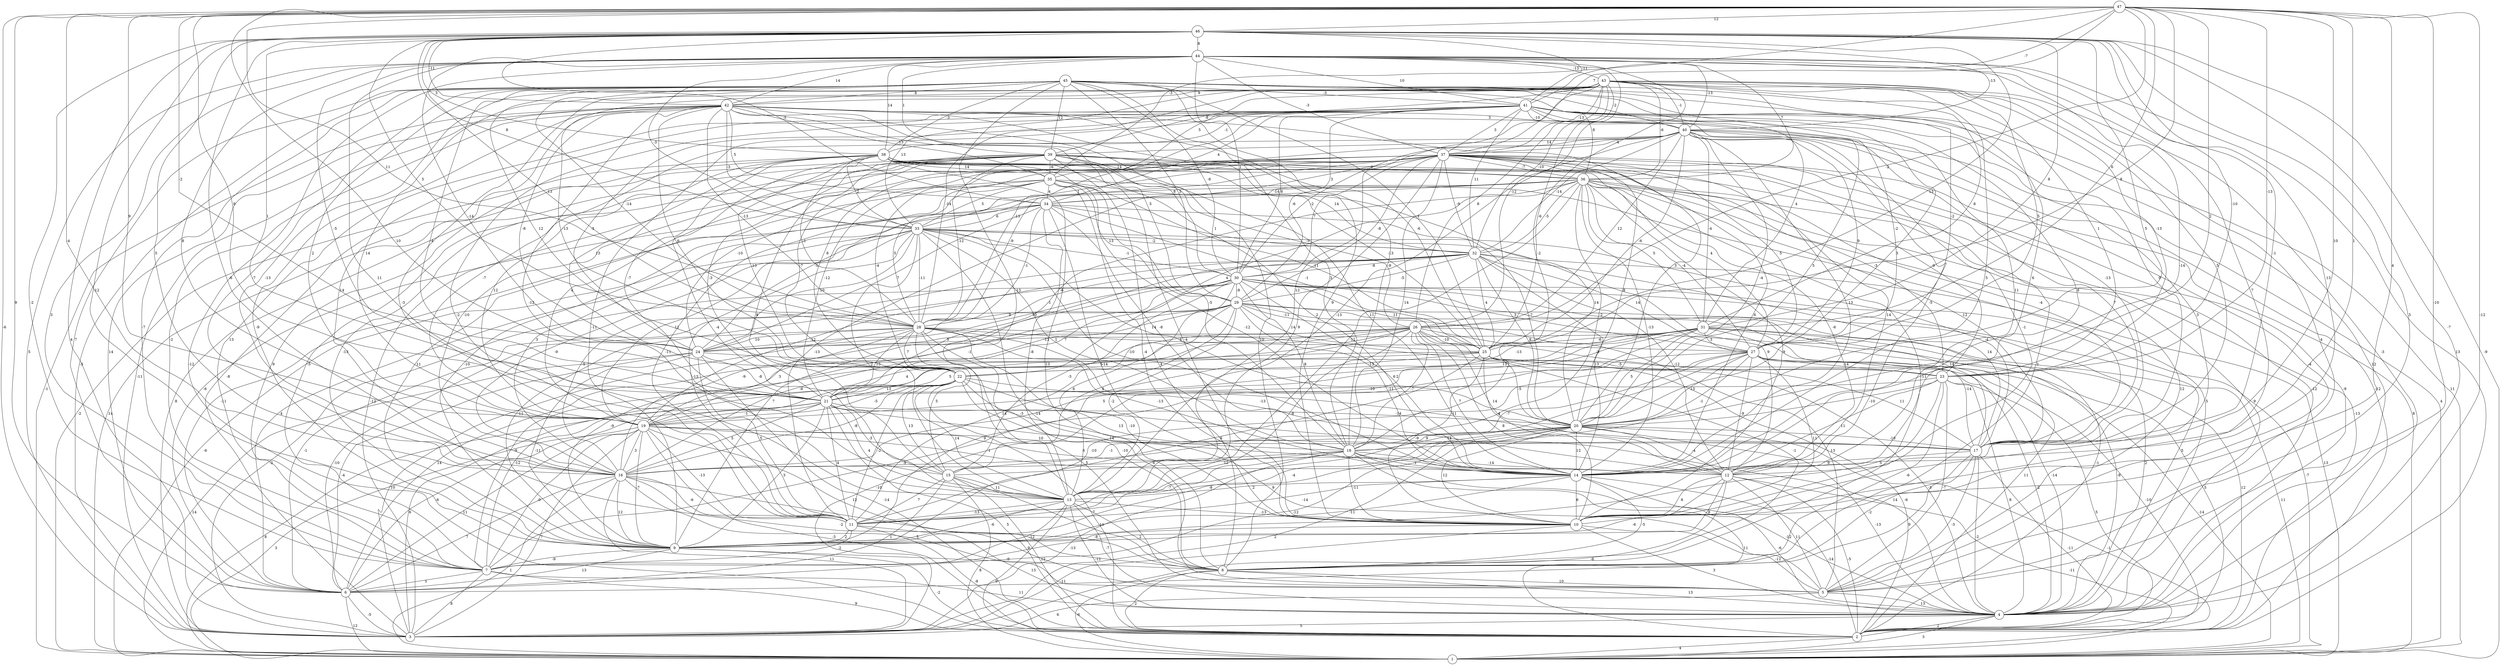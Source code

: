 graph { 
	 fontname="Helvetica,Arial,sans-serif" 
	 node [shape = circle]; 
	 47 -- 3 [label = "-6"];
	 47 -- 4 [label = "-12"];
	 47 -- 5 [label = "-10"];
	 47 -- 6 [label = "9"];
	 47 -- 10 [label = "4"];
	 47 -- 12 [label = "1"];
	 47 -- 14 [label = "10"];
	 47 -- 15 [label = "10"];
	 47 -- 16 [label = "-4"];
	 47 -- 19 [label = "9"];
	 47 -- 20 [label = "2"];
	 47 -- 21 [label = "8"];
	 47 -- 23 [label = "-13"];
	 47 -- 24 [label = "-2"];
	 47 -- 25 [label = "8"];
	 47 -- 26 [label = "-2"];
	 47 -- 28 [label = "11"];
	 47 -- 31 [label = "6"];
	 47 -- 35 [label = "-3"];
	 47 -- 37 [label = "7"];
	 47 -- 41 [label = "-7"];
	 47 -- 46 [label = "12"];
	 46 -- 1 [label = "-9"];
	 46 -- 3 [label = "4"];
	 46 -- 4 [label = "-7"];
	 46 -- 5 [label = "3"];
	 46 -- 7 [label = "-2"];
	 46 -- 9 [label = "-12"];
	 46 -- 10 [label = "13"];
	 46 -- 11 [label = "-6"];
	 46 -- 16 [label = "5"];
	 46 -- 20 [label = "5"];
	 46 -- 21 [label = "1"];
	 46 -- 23 [label = "-10"];
	 46 -- 25 [label = "13"];
	 46 -- 28 [label = "5"];
	 46 -- 31 [label = "8"];
	 46 -- 33 [label = "8"];
	 46 -- 34 [label = "-5"];
	 46 -- 38 [label = "3"];
	 46 -- 40 [label = "-13"];
	 46 -- 41 [label = "-11"];
	 46 -- 42 [label = "-11"];
	 46 -- 44 [label = "8"];
	 45 -- 2 [label = "-12"];
	 45 -- 3 [label = "-5"];
	 45 -- 6 [label = "7"];
	 45 -- 7 [label = "-7"];
	 45 -- 10 [label = "9"];
	 45 -- 12 [label = "6"];
	 45 -- 13 [label = "-13"];
	 45 -- 16 [label = "-7"];
	 45 -- 18 [label = "-9"];
	 45 -- 19 [label = "2"];
	 45 -- 20 [label = "3"];
	 45 -- 21 [label = "-4"];
	 45 -- 22 [label = "12"];
	 45 -- 23 [label = "1"];
	 45 -- 25 [label = "1"];
	 45 -- 27 [label = "-2"];
	 45 -- 28 [label = "-14"];
	 45 -- 29 [label = "3"];
	 45 -- 30 [label = "-8"];
	 45 -- 31 [label = "4"];
	 45 -- 36 [label = "8"];
	 45 -- 38 [label = "-3"];
	 45 -- 39 [label = "12"];
	 45 -- 40 [label = "-2"];
	 45 -- 41 [label = "-3"];
	 45 -- 42 [label = "8"];
	 44 -- 2 [label = "13"];
	 44 -- 3 [label = "5"];
	 44 -- 7 [label = "3"];
	 44 -- 10 [label = "7"];
	 44 -- 13 [label = "11"];
	 44 -- 14 [label = "-14"];
	 44 -- 17 [label = "-1"];
	 44 -- 18 [label = "-2"];
	 44 -- 19 [label = "8"];
	 44 -- 21 [label = "-5"];
	 44 -- 22 [label = "-14"];
	 44 -- 26 [label = "-12"];
	 44 -- 28 [label = "13"];
	 44 -- 30 [label = "1"];
	 44 -- 33 [label = "-3"];
	 44 -- 36 [label = "7"];
	 44 -- 37 [label = "-3"];
	 44 -- 38 [label = "14"];
	 44 -- 39 [label = "1"];
	 44 -- 40 [label = "-13"];
	 44 -- 41 [label = "10"];
	 44 -- 42 [label = "14"];
	 44 -- 43 [label = "-13"];
	 43 -- 4 [label = "-3"];
	 43 -- 5 [label = "4"];
	 43 -- 11 [label = "-3"];
	 43 -- 13 [label = "12"];
	 43 -- 14 [label = "5"];
	 43 -- 16 [label = "-13"];
	 43 -- 17 [label = "5"];
	 43 -- 19 [label = "14"];
	 43 -- 22 [label = "-13"];
	 43 -- 23 [label = "-13"];
	 43 -- 25 [label = "-6"];
	 43 -- 26 [label = "8"];
	 43 -- 27 [label = "5"];
	 43 -- 28 [label = "-14"];
	 43 -- 31 [label = "8"];
	 43 -- 32 [label = "-10"];
	 43 -- 33 [label = "13"];
	 43 -- 35 [label = "5"];
	 43 -- 36 [label = "-6"];
	 43 -- 37 [label = "-13"];
	 43 -- 39 [label = "-8"];
	 43 -- 40 [label = "-1"];
	 43 -- 42 [label = "9"];
	 42 -- 1 [label = "-1"];
	 42 -- 3 [label = "-11"];
	 42 -- 6 [label = "14"];
	 42 -- 7 [label = "-2"];
	 42 -- 8 [label = "10"];
	 42 -- 9 [label = "-9"];
	 42 -- 13 [label = "-12"];
	 42 -- 16 [label = "14"];
	 42 -- 17 [label = "-13"];
	 42 -- 18 [label = "3"];
	 42 -- 20 [label = "3"];
	 42 -- 22 [label = "6"];
	 42 -- 24 [label = "-8"];
	 42 -- 25 [label = "-6"];
	 42 -- 28 [label = "-13"];
	 42 -- 29 [label = "5"];
	 42 -- 30 [label = "8"];
	 42 -- 33 [label = "-3"];
	 42 -- 34 [label = "5"];
	 42 -- 35 [label = "-13"];
	 42 -- 40 [label = "3"];
	 41 -- 1 [label = "11"];
	 41 -- 3 [label = "-8"];
	 41 -- 4 [label = "12"];
	 41 -- 7 [label = "13"];
	 41 -- 9 [label = "-11"];
	 41 -- 10 [label = "3"];
	 41 -- 11 [label = "-2"];
	 41 -- 12 [label = "8"];
	 41 -- 14 [label = "11"];
	 41 -- 17 [label = "9"];
	 41 -- 20 [label = "5"];
	 41 -- 24 [label = "-3"];
	 41 -- 27 [label = "-2"];
	 41 -- 28 [label = "-13"];
	 41 -- 29 [label = "-6"];
	 41 -- 30 [label = "8"];
	 41 -- 32 [label = "11"];
	 41 -- 34 [label = "4"];
	 41 -- 37 [label = "3"];
	 41 -- 38 [label = "-1"];
	 41 -- 40 [label = "-10"];
	 40 -- 1 [label = "4"];
	 40 -- 2 [label = "-12"];
	 40 -- 5 [label = "-4"];
	 40 -- 10 [label = "-1"];
	 40 -- 12 [label = "-5"];
	 40 -- 13 [label = "-13"];
	 40 -- 14 [label = "13"];
	 40 -- 19 [label = "-7"];
	 40 -- 20 [label = "-4"];
	 40 -- 22 [label = "8"];
	 40 -- 25 [label = "-6"];
	 40 -- 26 [label = "12"];
	 40 -- 27 [label = "9"];
	 40 -- 30 [label = "-2"];
	 40 -- 31 [label = "-4"];
	 40 -- 32 [label = "-14"];
	 40 -- 37 [label = "-4"];
	 40 -- 39 [label = "14"];
	 39 -- 1 [label = "14"];
	 39 -- 3 [label = "8"];
	 39 -- 8 [label = "4"];
	 39 -- 9 [label = "-13"];
	 39 -- 10 [label = "-4"];
	 39 -- 14 [label = "11"];
	 39 -- 15 [label = "8"];
	 39 -- 16 [label = "-10"];
	 39 -- 21 [label = "-3"];
	 39 -- 22 [label = "-7"];
	 39 -- 25 [label = "-13"];
	 39 -- 26 [label = "-5"];
	 39 -- 28 [label = "-12"];
	 39 -- 32 [label = "14"];
	 39 -- 35 [label = "-6"];
	 39 -- 36 [label = "6"];
	 38 -- 1 [label = "-2"];
	 38 -- 4 [label = "-12"];
	 38 -- 7 [label = "9"];
	 38 -- 8 [label = "13"];
	 38 -- 13 [label = "-4"];
	 38 -- 14 [label = "2"];
	 38 -- 17 [label = "-4"];
	 38 -- 18 [label = "-5"];
	 38 -- 19 [label = "12"];
	 38 -- 21 [label = "-7"];
	 38 -- 22 [label = "13"];
	 38 -- 23 [label = "-3"];
	 38 -- 24 [label = "13"];
	 38 -- 27 [label = "4"];
	 38 -- 28 [label = "-1"];
	 38 -- 33 [label = "2"];
	 38 -- 35 [label = "14"];
	 38 -- 36 [label = "14"];
	 37 -- 1 [label = "8"];
	 37 -- 3 [label = "-12"];
	 37 -- 4 [label = "-9"];
	 37 -- 7 [label = "-5"];
	 37 -- 8 [label = "3"];
	 37 -- 12 [label = "14"];
	 37 -- 13 [label = "9"];
	 37 -- 14 [label = "6"];
	 37 -- 17 [label = "7"];
	 37 -- 18 [label = "14"];
	 37 -- 19 [label = "4"];
	 37 -- 20 [label = "8"];
	 37 -- 21 [label = "-12"];
	 37 -- 22 [label = "-4"];
	 37 -- 23 [label = "-9"];
	 37 -- 24 [label = "-10"];
	 37 -- 27 [label = "5"];
	 37 -- 28 [label = "-9"];
	 37 -- 29 [label = "-8"];
	 37 -- 30 [label = "7"];
	 37 -- 32 [label = "-9"];
	 37 -- 33 [label = "1"];
	 37 -- 34 [label = "3"];
	 37 -- 36 [label = "-7"];
	 36 -- 2 [label = "-13"];
	 36 -- 4 [label = "9"];
	 36 -- 5 [label = "12"];
	 36 -- 8 [label = "-11"];
	 36 -- 9 [label = "-10"];
	 36 -- 10 [label = "9"];
	 36 -- 11 [label = "-13"];
	 36 -- 12 [label = "-6"];
	 36 -- 13 [label = "-12"];
	 36 -- 14 [label = "-13"];
	 36 -- 17 [label = "12"];
	 36 -- 18 [label = "-2"];
	 36 -- 21 [label = "-6"];
	 36 -- 22 [label = "4"];
	 36 -- 24 [label = "-5"];
	 36 -- 27 [label = "-4"];
	 36 -- 31 [label = "5"];
	 36 -- 32 [label = "-5"];
	 36 -- 34 [label = "-14"];
	 35 -- 4 [label = "5"];
	 35 -- 6 [label = "-6"];
	 35 -- 9 [label = "11"];
	 35 -- 10 [label = "-4"];
	 35 -- 11 [label = "-11"];
	 35 -- 14 [label = "-12"];
	 35 -- 20 [label = "14"];
	 35 -- 25 [label = "11"];
	 35 -- 28 [label = "5"];
	 35 -- 29 [label = "13"];
	 35 -- 33 [label = "5"];
	 35 -- 34 [label = "4"];
	 34 -- 6 [label = "-11"];
	 34 -- 10 [label = "-14"];
	 34 -- 13 [label = "-8"];
	 34 -- 16 [label = "3"];
	 34 -- 18 [label = "-8"];
	 34 -- 20 [label = "-7"];
	 34 -- 24 [label = "7"];
	 34 -- 25 [label = "-1"];
	 34 -- 28 [label = "-1"];
	 34 -- 32 [label = "1"];
	 34 -- 33 [label = "6"];
	 33 -- 1 [label = "-6"];
	 33 -- 5 [label = "-14"];
	 33 -- 6 [label = "4"];
	 33 -- 11 [label = "-13"];
	 33 -- 12 [label = "9"];
	 33 -- 13 [label = "2"];
	 33 -- 14 [label = "-10"];
	 33 -- 16 [label = "-9"];
	 33 -- 17 [label = "-4"];
	 33 -- 18 [label = "1"];
	 33 -- 19 [label = "11"];
	 33 -- 20 [label = "14"];
	 33 -- 24 [label = "10"];
	 33 -- 28 [label = "-11"];
	 33 -- 30 [label = "-1"];
	 33 -- 32 [label = "-2"];
	 32 -- 1 [label = "13"];
	 32 -- 9 [label = "7"];
	 32 -- 12 [label = "-12"];
	 32 -- 14 [label = "13"];
	 32 -- 16 [label = "-5"];
	 32 -- 17 [label = "14"];
	 32 -- 19 [label = "-12"];
	 32 -- 20 [label = "8"];
	 32 -- 24 [label = "-1"];
	 32 -- 25 [label = "4"];
	 32 -- 27 [label = "14"];
	 32 -- 29 [label = "-5"];
	 32 -- 30 [label = "-8"];
	 31 -- 1 [label = "11"];
	 31 -- 2 [label = "12"];
	 31 -- 3 [label = "-10"];
	 31 -- 4 [label = "-8"];
	 31 -- 16 [label = "5"];
	 31 -- 17 [label = "-14"];
	 31 -- 19 [label = "6"];
	 31 -- 20 [label = "5"];
	 31 -- 21 [label = "13"];
	 31 -- 22 [label = "-13"];
	 31 -- 24 [label = "-13"];
	 31 -- 25 [label = "-6"];
	 31 -- 27 [label = "3"];
	 30 -- 1 [label = "-7"];
	 30 -- 2 [label = "-1"];
	 30 -- 3 [label = "-2"];
	 30 -- 4 [label = "5"];
	 30 -- 9 [label = "-11"];
	 30 -- 13 [label = "6"];
	 30 -- 14 [label = "2"];
	 30 -- 15 [label = "-3"];
	 30 -- 16 [label = "-9"];
	 30 -- 17 [label = "14"];
	 30 -- 18 [label = "8"];
	 30 -- 19 [label = "-1"];
	 30 -- 21 [label = "7"];
	 30 -- 24 [label = "10"];
	 30 -- 25 [label = "11"];
	 30 -- 27 [label = "3"];
	 30 -- 29 [label = "-8"];
	 29 -- 2 [label = "11"];
	 29 -- 4 [label = "2"];
	 29 -- 5 [label = "13"];
	 29 -- 6 [label = "-1"];
	 29 -- 9 [label = "-9"];
	 29 -- 11 [label = "14"];
	 29 -- 13 [label = "-2"];
	 29 -- 14 [label = "-11"];
	 29 -- 15 [label = "4"];
	 29 -- 16 [label = "-8"];
	 29 -- 25 [label = "14"];
	 29 -- 26 [label = "-11"];
	 29 -- 28 [label = "9"];
	 28 -- 3 [label = "10"];
	 28 -- 4 [label = "-14"];
	 28 -- 5 [label = "5"];
	 28 -- 6 [label = "-10"];
	 28 -- 8 [label = "-10"];
	 28 -- 10 [label = "-10"];
	 28 -- 12 [label = "-13"];
	 28 -- 14 [label = "-13"];
	 28 -- 15 [label = "5"];
	 28 -- 19 [label = "3"];
	 28 -- 21 [label = "13"];
	 28 -- 22 [label = "7"];
	 28 -- 24 [label = "10"];
	 28 -- 27 [label = "4"];
	 27 -- 1 [label = "-14"];
	 27 -- 2 [label = "-10"];
	 27 -- 4 [label = "-2"];
	 27 -- 7 [label = "-9"];
	 27 -- 9 [label = "-10"];
	 27 -- 10 [label = "11"];
	 27 -- 11 [label = "14"];
	 27 -- 12 [label = "-9"];
	 27 -- 15 [label = "-7"];
	 27 -- 18 [label = "-1"];
	 27 -- 20 [label = "13"];
	 27 -- 23 [label = "-14"];
	 26 -- 2 [label = "5"];
	 26 -- 6 [label = "14"];
	 26 -- 7 [label = "-9"];
	 26 -- 8 [label = "-1"];
	 26 -- 9 [label = "9"];
	 26 -- 10 [label = "8"];
	 26 -- 12 [label = "14"];
	 26 -- 13 [label = "-8"];
	 26 -- 14 [label = "7"];
	 26 -- 18 [label = "-7"];
	 26 -- 19 [label = "4"];
	 26 -- 21 [label = "5"];
	 26 -- 23 [label = "-3"];
	 26 -- 24 [label = "5"];
	 26 -- 25 [label = "-10"];
	 25 -- 2 [label = "-6"];
	 25 -- 4 [label = "-3"];
	 25 -- 7 [label = "-12"];
	 25 -- 10 [label = "-9"];
	 25 -- 11 [label = "9"];
	 25 -- 12 [label = "4"];
	 25 -- 17 [label = "11"];
	 25 -- 20 [label = "-5"];
	 25 -- 21 [label = "5"];
	 25 -- 22 [label = "-13"];
	 24 -- 1 [label = "14"];
	 24 -- 2 [label = "-14"];
	 24 -- 6 [label = "-4"];
	 24 -- 9 [label = "-11"];
	 24 -- 11 [label = "5"];
	 24 -- 21 [label = "-8"];
	 24 -- 23 [label = "-5"];
	 23 -- 2 [label = "5"];
	 23 -- 4 [label = "8"];
	 23 -- 5 [label = "-7"];
	 23 -- 8 [label = "-6"];
	 23 -- 9 [label = "5"];
	 23 -- 14 [label = "11"];
	 23 -- 20 [label = "-10"];
	 23 -- 21 [label = "-10"];
	 22 -- 2 [label = "7"];
	 22 -- 3 [label = "6"];
	 22 -- 4 [label = "14"];
	 22 -- 5 [label = "9"];
	 22 -- 11 [label = "-2"];
	 22 -- 13 [label = "14"];
	 22 -- 15 [label = "13"];
	 22 -- 16 [label = "-8"];
	 22 -- 17 [label = "-11"];
	 22 -- 18 [label = "-3"];
	 22 -- 19 [label = "-5"];
	 22 -- 21 [label = "13"];
	 21 -- 1 [label = "8"];
	 21 -- 2 [label = "5"];
	 21 -- 6 [label = "-6"];
	 21 -- 9 [label = "3"];
	 21 -- 11 [label = "4"];
	 21 -- 12 [label = "14"];
	 21 -- 13 [label = "4"];
	 21 -- 15 [label = "-3"];
	 21 -- 16 [label = "5"];
	 21 -- 17 [label = "13"];
	 21 -- 19 [label = "-1"];
	 21 -- 20 [label = "-14"];
	 20 -- 1 [label = "-1"];
	 20 -- 3 [label = "2"];
	 20 -- 4 [label = "-13"];
	 20 -- 6 [label = "-12"];
	 20 -- 9 [label = "-8"];
	 20 -- 10 [label = "12"];
	 20 -- 11 [label = "-4"];
	 20 -- 12 [label = "-4"];
	 20 -- 14 [label = "12"];
	 20 -- 16 [label = "-1"];
	 20 -- 17 [label = "-10"];
	 20 -- 18 [label = "9"];
	 19 -- 1 [label = "3"];
	 19 -- 2 [label = "-3"];
	 19 -- 3 [label = "7"];
	 19 -- 6 [label = "11"];
	 19 -- 7 [label = "-9"];
	 19 -- 8 [label = "12"];
	 19 -- 9 [label = "-7"];
	 19 -- 11 [label = "-13"];
	 19 -- 12 [label = "6"];
	 19 -- 14 [label = "1"];
	 19 -- 16 [label = "3"];
	 19 -- 17 [label = "10"];
	 18 -- 2 [label = "11"];
	 18 -- 3 [label = "-13"];
	 18 -- 4 [label = "-12"];
	 18 -- 10 [label = "-11"];
	 18 -- 11 [label = "-7"];
	 18 -- 12 [label = "-14"];
	 18 -- 14 [label = "-1"];
	 18 -- 15 [label = "12"];
	 18 -- 16 [label = "6"];
	 17 -- 2 [label = "-11"];
	 17 -- 4 [label = "-2"];
	 17 -- 5 [label = "-3"];
	 17 -- 6 [label = "9"];
	 17 -- 8 [label = "-2"];
	 17 -- 14 [label = "9"];
	 16 -- 1 [label = "1"];
	 16 -- 3 [label = "11"];
	 16 -- 4 [label = "9"];
	 16 -- 5 [label = "5"];
	 16 -- 6 [label = "7"];
	 16 -- 8 [label = "-2"];
	 16 -- 9 [label = "12"];
	 16 -- 11 [label = "-6"];
	 15 -- 1 [label = "8"];
	 15 -- 2 [label = "12"];
	 15 -- 6 [label = "1"];
	 15 -- 8 [label = "-11"];
	 15 -- 11 [label = "7"];
	 15 -- 13 [label = "11"];
	 14 -- 2 [label = "-14"];
	 14 -- 4 [label = "-6"];
	 14 -- 8 [label = "-5"];
	 14 -- 9 [label = "-11"];
	 14 -- 10 [label = "6"];
	 14 -- 11 [label = "-14"];
	 14 -- 13 [label = "2"];
	 13 -- 1 [label = "9"];
	 13 -- 4 [label = "-12"];
	 13 -- 5 [label = "-7"];
	 13 -- 7 [label = "-12"];
	 13 -- 8 [label = "2"];
	 13 -- 9 [label = "-6"];
	 13 -- 10 [label = "-13"];
	 13 -- 11 [label = "-13"];
	 12 -- 1 [label = "-11"];
	 12 -- 2 [label = "-5"];
	 12 -- 3 [label = "-6"];
	 12 -- 5 [label = "11"];
	 12 -- 7 [label = "-6"];
	 12 -- 9 [label = "8"];
	 12 -- 10 [label = "8"];
	 11 -- 2 [label = "-8"];
	 11 -- 4 [label = "13"];
	 11 -- 7 [label = "-2"];
	 11 -- 9 [label = "2"];
	 10 -- 3 [label = "-11"];
	 10 -- 4 [label = "3"];
	 10 -- 5 [label = "-12"];
	 10 -- 9 [label = "-8"];
	 9 -- 2 [label = "-2"];
	 9 -- 6 [label = "13"];
	 9 -- 7 [label = "-9"];
	 9 -- 8 [label = "-9"];
	 8 -- 1 [label = "-6"];
	 8 -- 2 [label = "2"];
	 8 -- 4 [label = "13"];
	 8 -- 5 [label = "10"];
	 7 -- 2 [label = "9"];
	 7 -- 3 [label = "8"];
	 7 -- 4 [label = "11"];
	 7 -- 6 [label = "5"];
	 6 -- 1 [label = "12"];
	 6 -- 3 [label = "-5"];
	 5 -- 3 [label = "6"];
	 5 -- 4 [label = "13"];
	 4 -- 1 [label = "3"];
	 4 -- 2 [label = "2"];
	 4 -- 3 [label = "5"];
	 2 -- 1 [label = "4"];
	 1;
	 2;
	 3;
	 4;
	 5;
	 6;
	 7;
	 8;
	 9;
	 10;
	 11;
	 12;
	 13;
	 14;
	 15;
	 16;
	 17;
	 18;
	 19;
	 20;
	 21;
	 22;
	 23;
	 24;
	 25;
	 26;
	 27;
	 28;
	 29;
	 30;
	 31;
	 32;
	 33;
	 34;
	 35;
	 36;
	 37;
	 38;
	 39;
	 40;
	 41;
	 42;
	 43;
	 44;
	 45;
	 46;
	 47;
}
